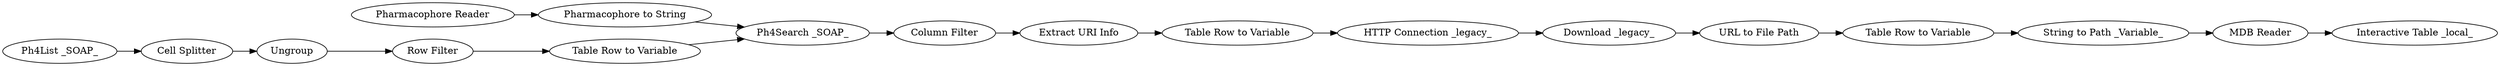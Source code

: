 digraph {
	5 -> 8
	7 -> 8
	20 -> 15
	4 -> 5
	19 -> 21
	8 -> 9
	23 -> 19
	3 -> 4
	15 -> 22
	24 -> 7
	21 -> 20
	1 -> 2
	9 -> 10
	2 -> 3
	10 -> 12
	12 -> 11
	11 -> 23
	5 [label="Table Row to Variable"]
	24 [label="Pharmacophore Reader"]
	20 [label="String to Path _Variable_"]
	1 [label="Ph4List _SOAP_"]
	7 [label="Pharmacophore to String"]
	22 [label="Interactive Table _local_"]
	9 [label="Column Filter"]
	11 [label="HTTP Connection _legacy_"]
	4 [label="Row Filter"]
	23 [label="Download _legacy_"]
	21 [label="Table Row to Variable"]
	8 [label="Ph4Search _SOAP_"]
	15 [label="MDB Reader"]
	12 [label="Table Row to Variable"]
	3 [label=Ungroup]
	2 [label="Cell Splitter"]
	10 [label="Extract URI Info"]
	19 [label="URL to File Path"]
	rankdir=LR
}
